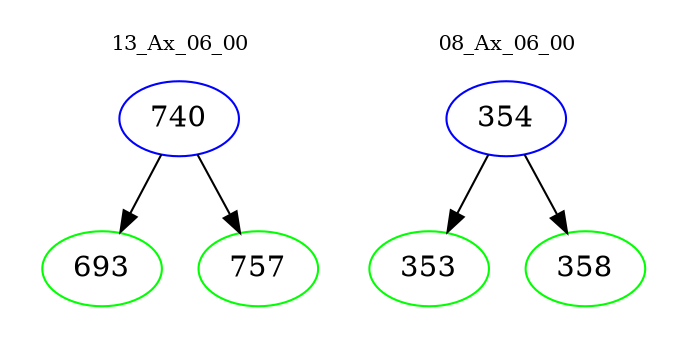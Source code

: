 digraph{
subgraph cluster_0 {
color = white
label = "13_Ax_06_00";
fontsize=10;
T0_740 [label="740", color="blue"]
T0_740 -> T0_693 [color="black"]
T0_693 [label="693", color="green"]
T0_740 -> T0_757 [color="black"]
T0_757 [label="757", color="green"]
}
subgraph cluster_1 {
color = white
label = "08_Ax_06_00";
fontsize=10;
T1_354 [label="354", color="blue"]
T1_354 -> T1_353 [color="black"]
T1_353 [label="353", color="green"]
T1_354 -> T1_358 [color="black"]
T1_358 [label="358", color="green"]
}
}
